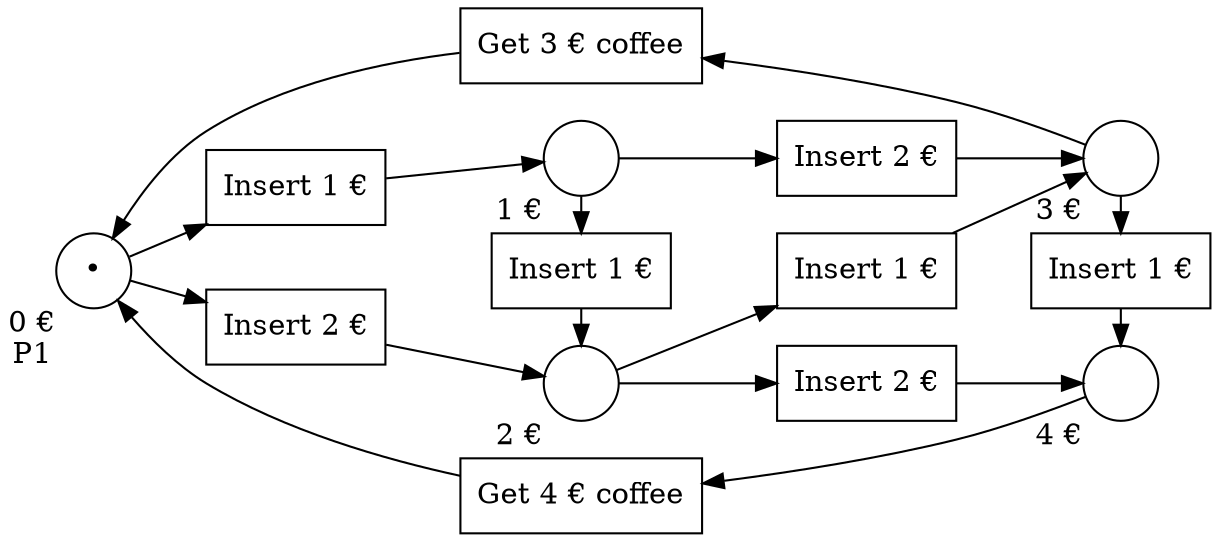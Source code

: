digraph state_machine {
    rankdir="LR";
    P1 [shape="circle" xlabel="0 €\nP1" label="•"];
    P2 [shape="circle" xlabel="1 €" label=""];
    P3 [shape="circle" xlabel="2 €" label=""];
    P4 [shape="circle" xlabel="3 €" label=""];
    P5 [shape="circle" xlabel="4 €" label=""];
    
    T1 [shape="box" xlabel="" label="Insert 1 €"];
    T2 [shape="box" xlabel="" label="Insert 2 €"];
    T3 [shape="box" xlabel="" label="Insert 1 €"];
    T4 [shape="box" xlabel="" label="Insert 2 €"];
    T5 [shape="box" xlabel="" label="Insert 1 €"];
    T6 [shape="box" xlabel="" label="Insert 2 €"];
    T7 [shape="box" xlabel="" label="Insert 1 €"];
    T8 [shape="box" xlabel="" label="Get 3 € coffee"];
    T9 [shape="box" xlabel="" label="Get 4 € coffee"];

    P1 -> T1 -> P2;
    P1 -> T2 -> P3;
    P2 -> T3 -> P3;
    P2 -> T4 -> P4;
    P3 -> T5 -> P4;
    P3 -> T6 -> P5;
    P4 -> T7 -> P5;
    P4 -> T8 -> P1;
    P5 -> T9 -> P1;

    // Order the nodes in 5 different levels
    {rank = same; P1;}    
    {rank = same; T1; T2;}
    {rank = same; P2; P3; T3; T8; T9;}
    {rank = same; T4; T5; T6;}
    {rank = same; P4; T7; P5;}
}